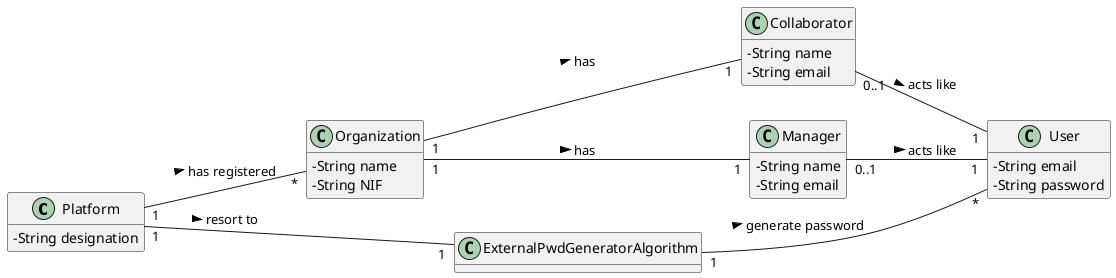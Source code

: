 @startuml
skinparam classAttributeIconSize 0
hide methods
left to right direction

class Platform {
  -String designation
}

class Organization {
  -String name
  -String NIF
}

class Collaborator {
  -String name
  -String email
}

class Manager {
  -String name
  -String email
}

class User {
  -String email
  -String password
}

class ExternalPwdGeneratorAlgorithm {
}

Platform "1" -- "*" Organization : has registered >
Platform "1" -- "1" ExternalPwdGeneratorAlgorithm : resort to >

Organization "1" -- "1" Collaborator: has >
Organization "1" -- "1" Manager: has >

Collaborator "0..1" -- "1" User: acts like >
Manager "0..1" -- "1" User: acts like >

ExternalPwdGeneratorAlgorithm "1" -- "*" User : generate password >

@enduml